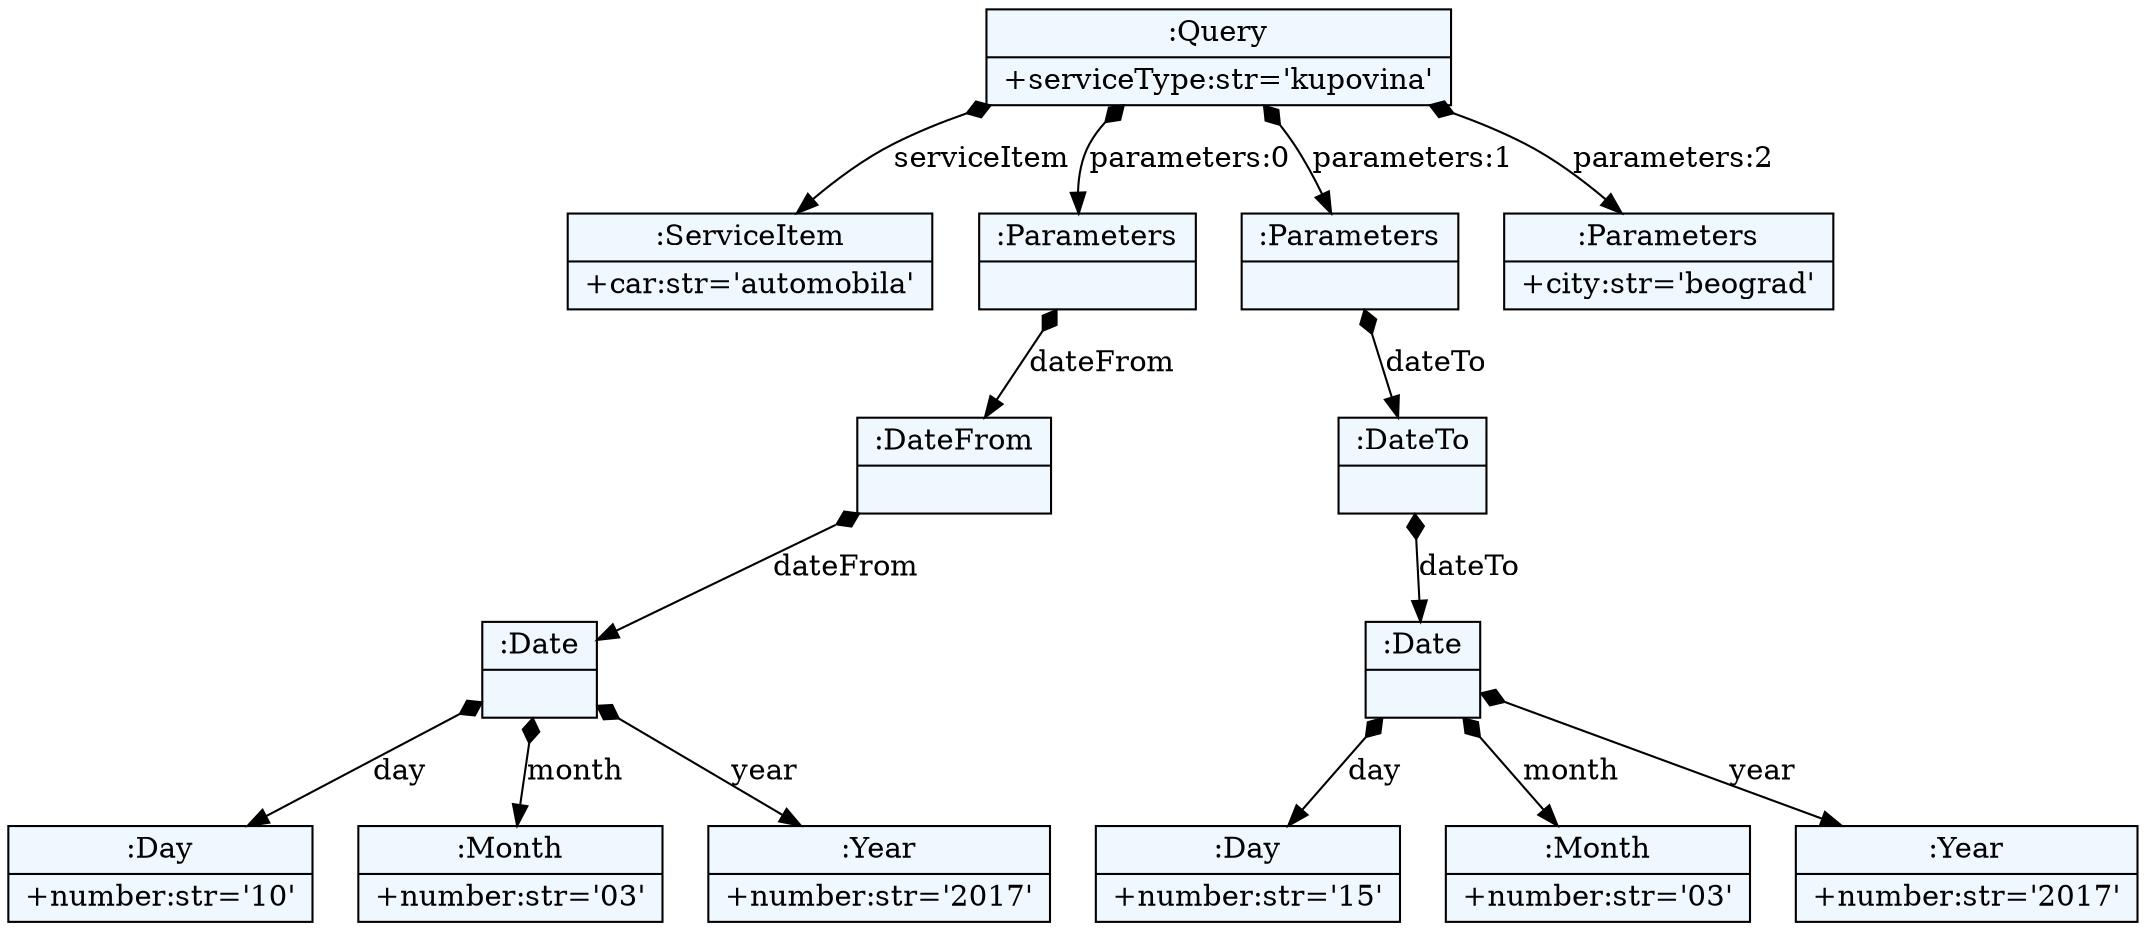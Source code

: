 
    digraph xtext {
    fontname = "Bitstream Vera Sans"
    fontsize = 8
    node[
        shape=record,
        style=filled,
        fillcolor=aliceblue
    ]
    nodesep = 0.3
    edge[dir=black,arrowtail=empty]


67594160 -> 67593968 [label="serviceItem" arrowtail=diamond dir=both]
67593968[label="{:ServiceItem|+car:str='automobila'\l}"]
67594160 -> 67594096 [label="parameters:0" arrowtail=diamond dir=both]
67594096 -> 67594128 [label="dateFrom" arrowtail=diamond dir=both]
67594128 -> 67593872 [label="dateFrom" arrowtail=diamond dir=both]
67593872 -> 67592880 [label="day" arrowtail=diamond dir=both]
67592880[label="{:Day|+number:str='10'\l}"]
67593872 -> 67594448 [label="month" arrowtail=diamond dir=both]
67594448[label="{:Month|+number:str='03'\l}"]
67593872 -> 67594480 [label="year" arrowtail=diamond dir=both]
67594480[label="{:Year|+number:str='2017'\l}"]
67593872[label="{:Date|}"]
67594128[label="{:DateFrom|}"]
67594096[label="{:Parameters|}"]
67594160 -> 67585200 [label="parameters:1" arrowtail=diamond dir=both]
67585200 -> 67594384 [label="dateTo" arrowtail=diamond dir=both]
67594384 -> 67594544 [label="dateTo" arrowtail=diamond dir=both]
67594544 -> 67594512 [label="day" arrowtail=diamond dir=both]
67594512[label="{:Day|+number:str='15'\l}"]
67594544 -> 67594800 [label="month" arrowtail=diamond dir=both]
67594800[label="{:Month|+number:str='03'\l}"]
67594544 -> 67594864 [label="year" arrowtail=diamond dir=both]
67594864[label="{:Year|+number:str='2017'\l}"]
67594544[label="{:Date|}"]
67594384[label="{:DateTo|}"]
67585200[label="{:Parameters|}"]
67594160 -> 67594320 [label="parameters:2" arrowtail=diamond dir=both]
67594320[label="{:Parameters|+city:str='beograd'\l}"]
67594160[label="{:Query|+serviceType:str='kupovina'\l}"]

}
